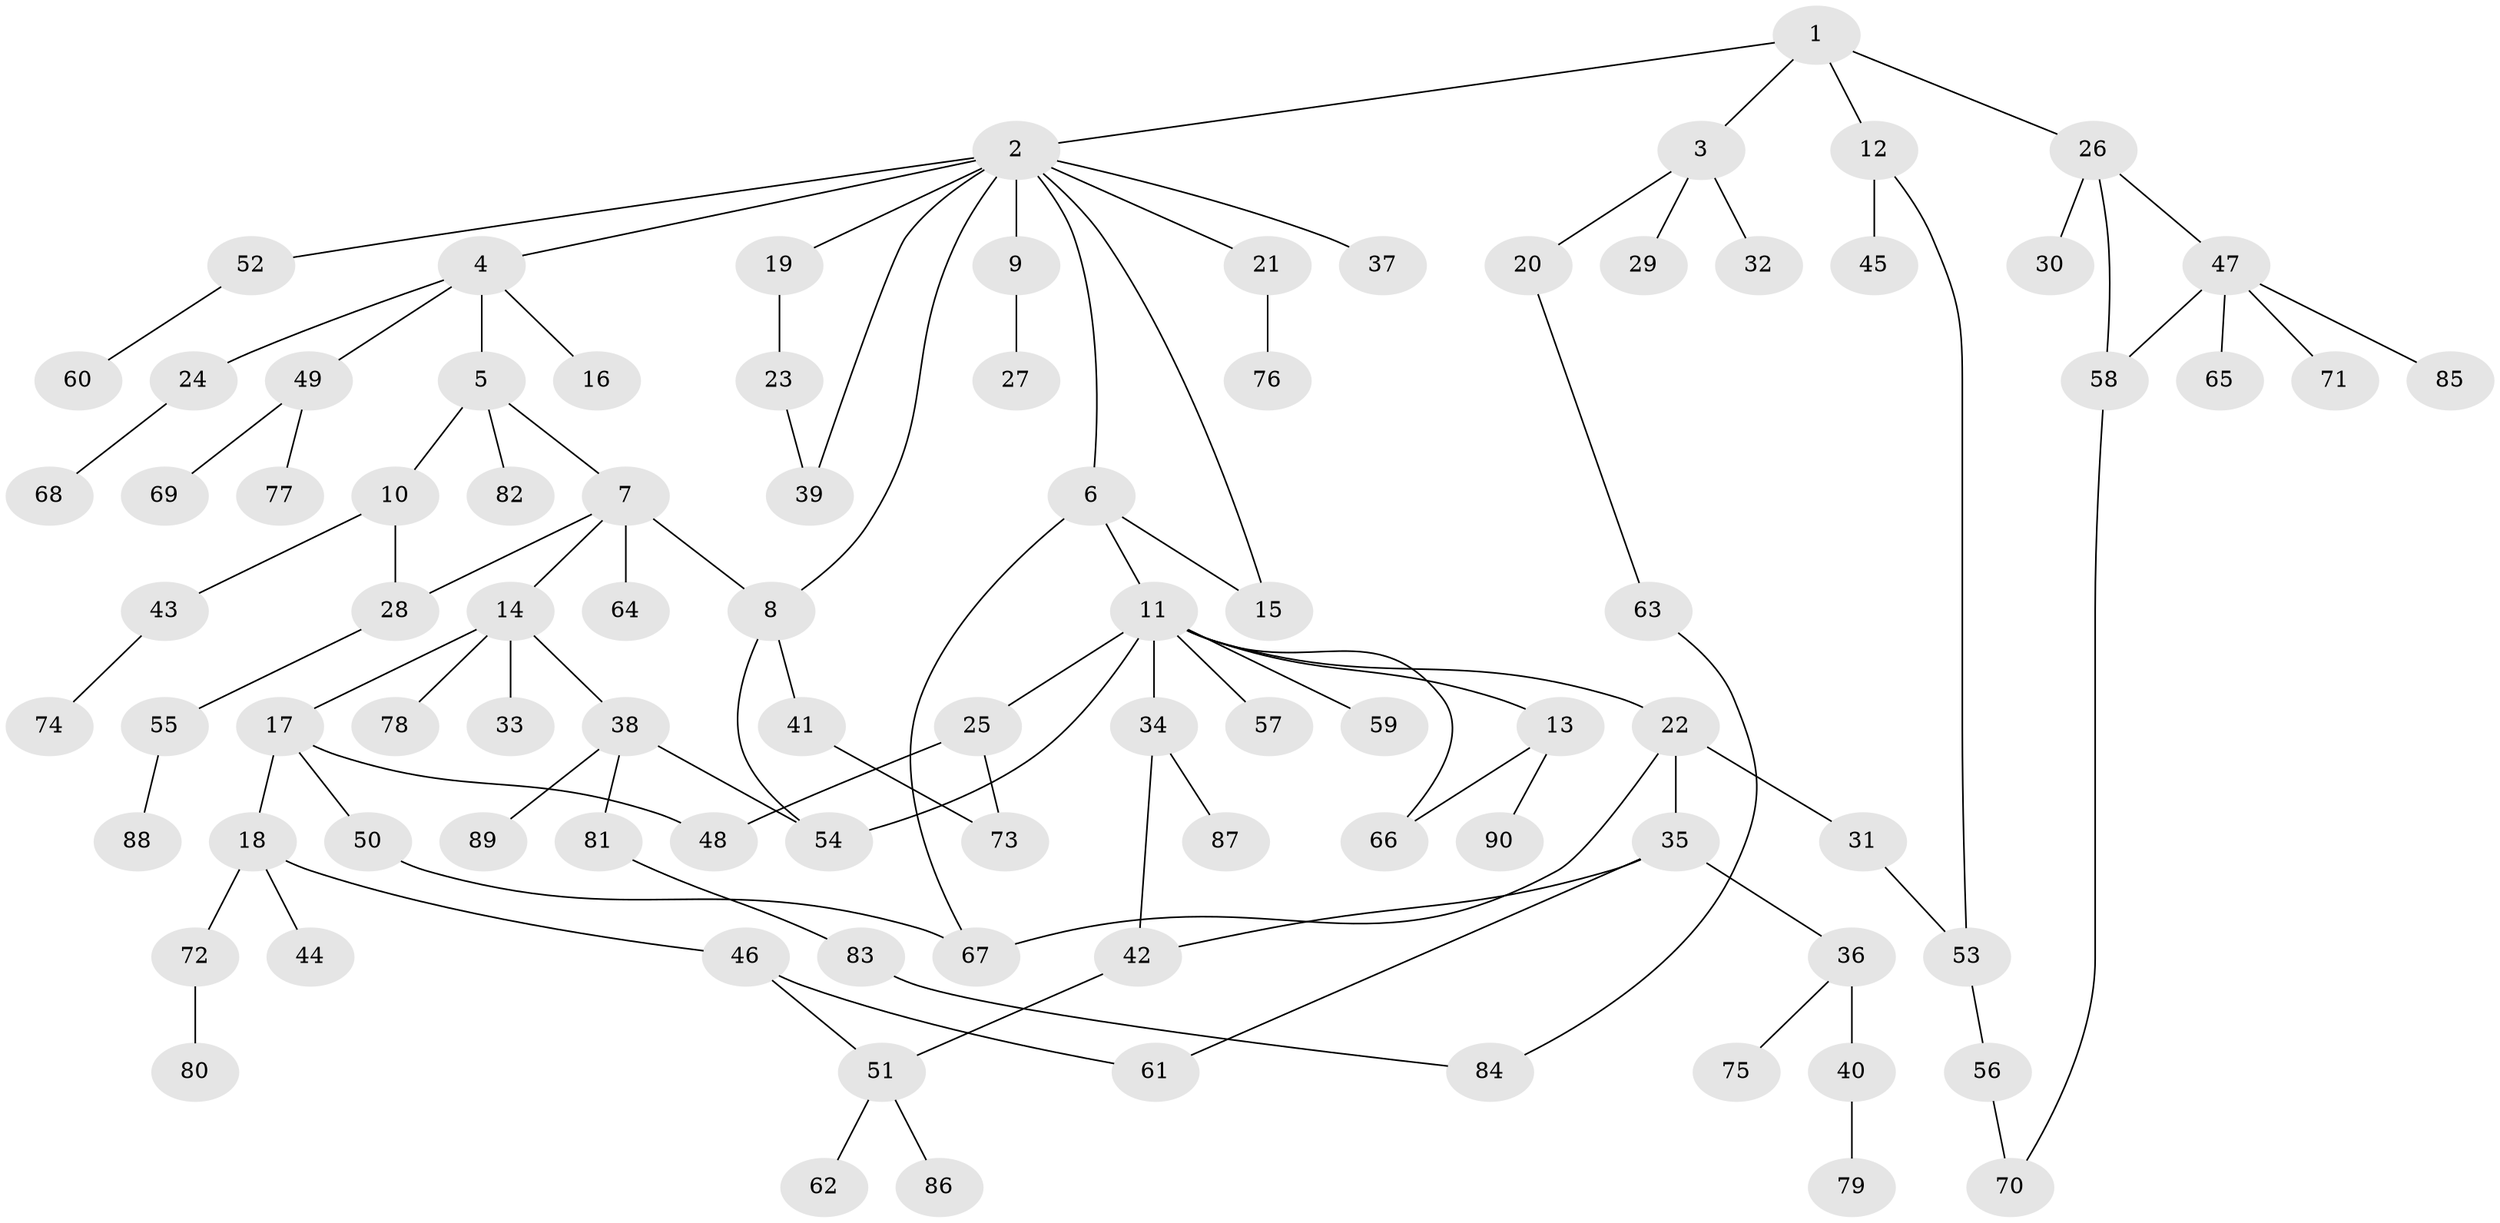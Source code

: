 // coarse degree distribution, {4: 0.15, 12: 0.016666666666666666, 3: 0.13333333333333333, 6: 0.016666666666666666, 8: 0.016666666666666666, 1: 0.43333333333333335, 7: 0.016666666666666666, 2: 0.2, 5: 0.016666666666666666}
// Generated by graph-tools (version 1.1) at 2025/23/03/03/25 07:23:30]
// undirected, 90 vertices, 107 edges
graph export_dot {
graph [start="1"]
  node [color=gray90,style=filled];
  1;
  2;
  3;
  4;
  5;
  6;
  7;
  8;
  9;
  10;
  11;
  12;
  13;
  14;
  15;
  16;
  17;
  18;
  19;
  20;
  21;
  22;
  23;
  24;
  25;
  26;
  27;
  28;
  29;
  30;
  31;
  32;
  33;
  34;
  35;
  36;
  37;
  38;
  39;
  40;
  41;
  42;
  43;
  44;
  45;
  46;
  47;
  48;
  49;
  50;
  51;
  52;
  53;
  54;
  55;
  56;
  57;
  58;
  59;
  60;
  61;
  62;
  63;
  64;
  65;
  66;
  67;
  68;
  69;
  70;
  71;
  72;
  73;
  74;
  75;
  76;
  77;
  78;
  79;
  80;
  81;
  82;
  83;
  84;
  85;
  86;
  87;
  88;
  89;
  90;
  1 -- 2;
  1 -- 3;
  1 -- 12;
  1 -- 26;
  2 -- 4;
  2 -- 6;
  2 -- 9;
  2 -- 15;
  2 -- 19;
  2 -- 21;
  2 -- 37;
  2 -- 52;
  2 -- 39;
  2 -- 8;
  3 -- 20;
  3 -- 29;
  3 -- 32;
  4 -- 5;
  4 -- 16;
  4 -- 24;
  4 -- 49;
  5 -- 7;
  5 -- 10;
  5 -- 82;
  6 -- 11;
  6 -- 67;
  6 -- 15;
  7 -- 8;
  7 -- 14;
  7 -- 28;
  7 -- 64;
  8 -- 41;
  8 -- 54;
  9 -- 27;
  10 -- 43;
  10 -- 28;
  11 -- 13;
  11 -- 22;
  11 -- 25;
  11 -- 34;
  11 -- 57;
  11 -- 59;
  11 -- 66;
  11 -- 54;
  12 -- 45;
  12 -- 53;
  13 -- 90;
  13 -- 66;
  14 -- 17;
  14 -- 33;
  14 -- 38;
  14 -- 78;
  17 -- 18;
  17 -- 48;
  17 -- 50;
  18 -- 44;
  18 -- 46;
  18 -- 72;
  19 -- 23;
  20 -- 63;
  21 -- 76;
  22 -- 31;
  22 -- 35;
  22 -- 67;
  23 -- 39;
  24 -- 68;
  25 -- 73;
  25 -- 48;
  26 -- 30;
  26 -- 47;
  26 -- 58;
  28 -- 55;
  31 -- 53;
  34 -- 87;
  34 -- 42;
  35 -- 36;
  35 -- 42;
  35 -- 61;
  36 -- 40;
  36 -- 75;
  38 -- 81;
  38 -- 89;
  38 -- 54;
  40 -- 79;
  41 -- 73;
  42 -- 51;
  43 -- 74;
  46 -- 51;
  46 -- 61;
  47 -- 58;
  47 -- 65;
  47 -- 71;
  47 -- 85;
  49 -- 69;
  49 -- 77;
  50 -- 67;
  51 -- 62;
  51 -- 86;
  52 -- 60;
  53 -- 56;
  55 -- 88;
  56 -- 70;
  58 -- 70;
  63 -- 84;
  72 -- 80;
  81 -- 83;
  83 -- 84;
}
